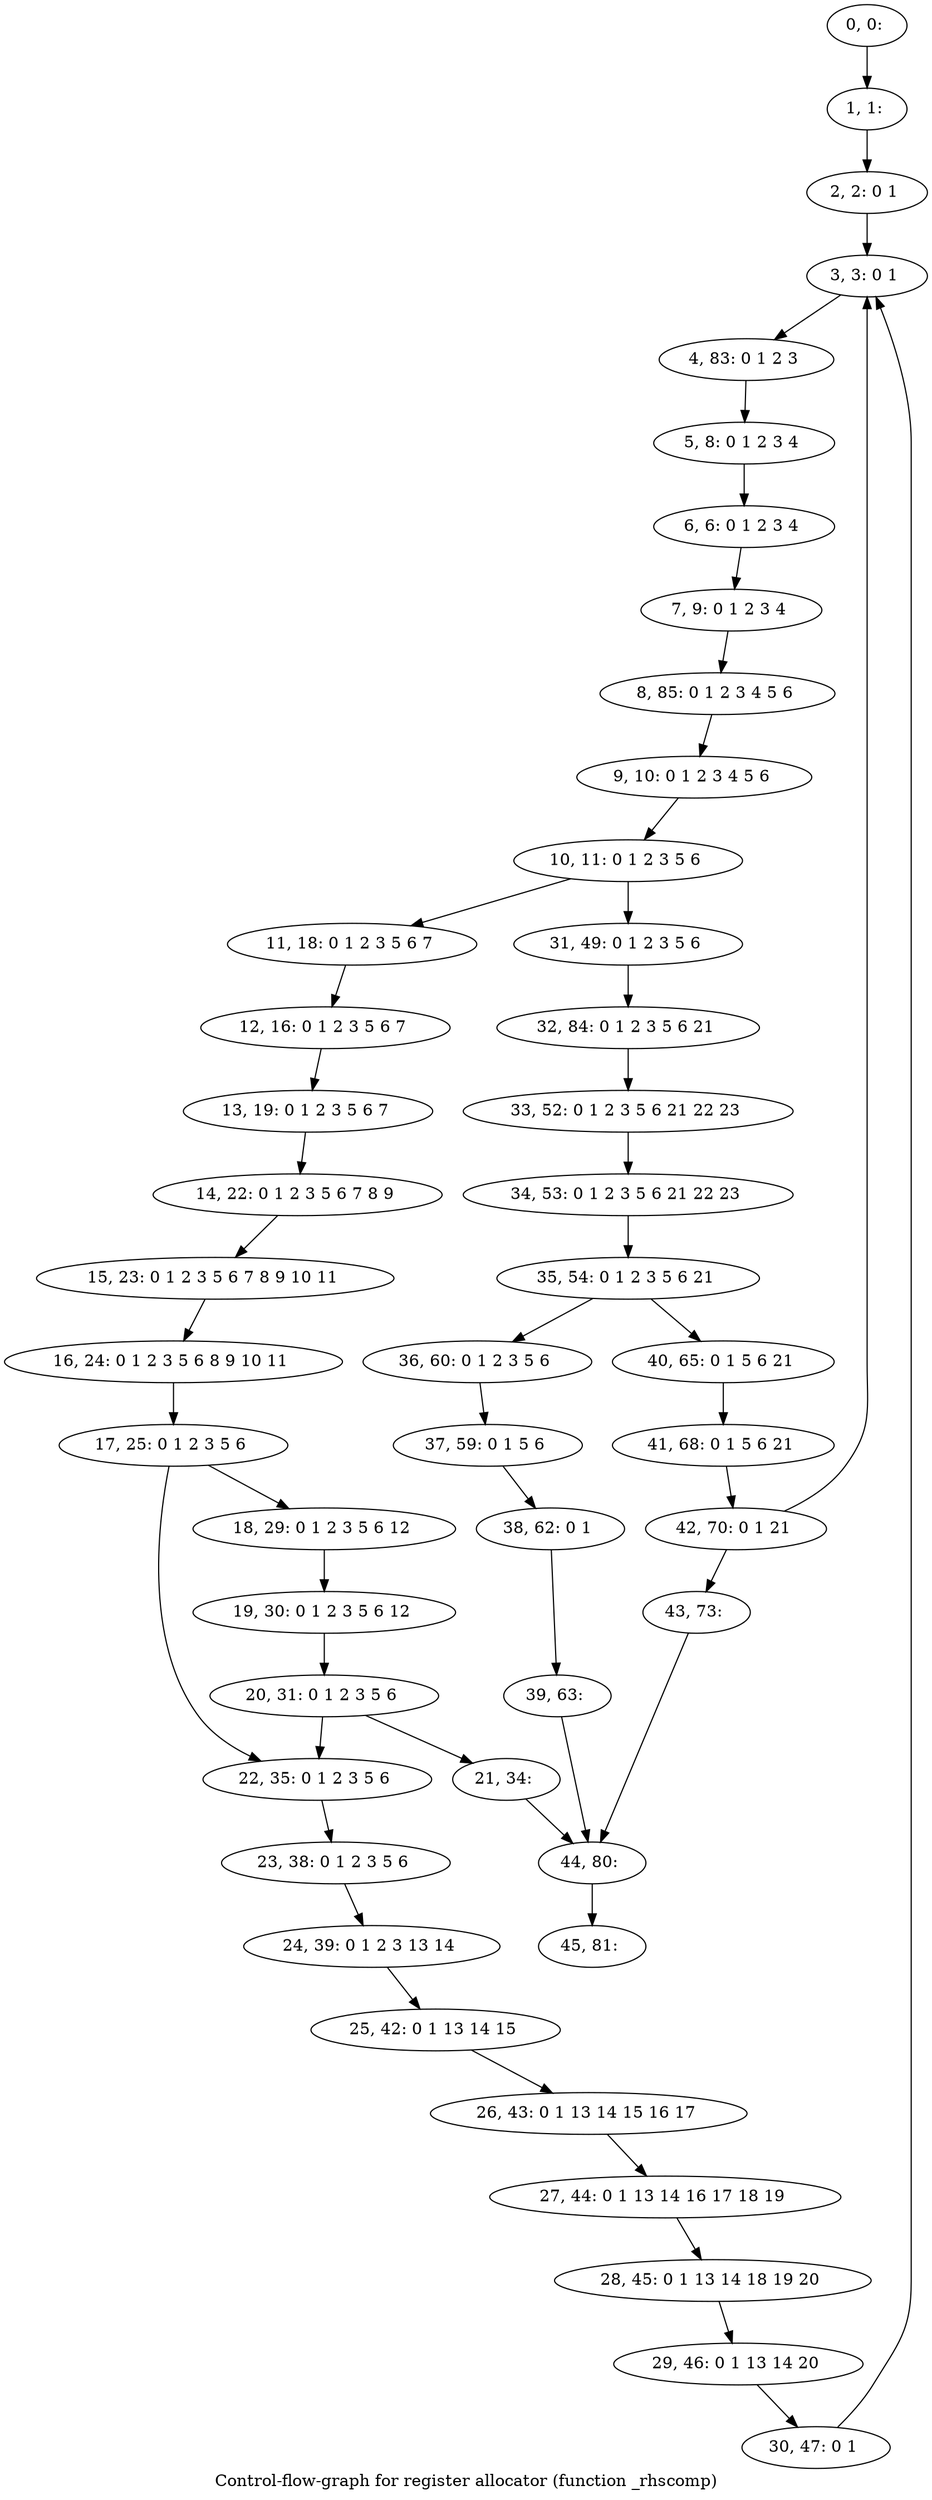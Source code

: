digraph G {
graph [label="Control-flow-graph for register allocator (function _rhscomp)"]
0[label="0, 0: "];
1[label="1, 1: "];
2[label="2, 2: 0 1 "];
3[label="3, 3: 0 1 "];
4[label="4, 83: 0 1 2 3 "];
5[label="5, 8: 0 1 2 3 4 "];
6[label="6, 6: 0 1 2 3 4 "];
7[label="7, 9: 0 1 2 3 4 "];
8[label="8, 85: 0 1 2 3 4 5 6 "];
9[label="9, 10: 0 1 2 3 4 5 6 "];
10[label="10, 11: 0 1 2 3 5 6 "];
11[label="11, 18: 0 1 2 3 5 6 7 "];
12[label="12, 16: 0 1 2 3 5 6 7 "];
13[label="13, 19: 0 1 2 3 5 6 7 "];
14[label="14, 22: 0 1 2 3 5 6 7 8 9 "];
15[label="15, 23: 0 1 2 3 5 6 7 8 9 10 11 "];
16[label="16, 24: 0 1 2 3 5 6 8 9 10 11 "];
17[label="17, 25: 0 1 2 3 5 6 "];
18[label="18, 29: 0 1 2 3 5 6 12 "];
19[label="19, 30: 0 1 2 3 5 6 12 "];
20[label="20, 31: 0 1 2 3 5 6 "];
21[label="21, 34: "];
22[label="22, 35: 0 1 2 3 5 6 "];
23[label="23, 38: 0 1 2 3 5 6 "];
24[label="24, 39: 0 1 2 3 13 14 "];
25[label="25, 42: 0 1 13 14 15 "];
26[label="26, 43: 0 1 13 14 15 16 17 "];
27[label="27, 44: 0 1 13 14 16 17 18 19 "];
28[label="28, 45: 0 1 13 14 18 19 20 "];
29[label="29, 46: 0 1 13 14 20 "];
30[label="30, 47: 0 1 "];
31[label="31, 49: 0 1 2 3 5 6 "];
32[label="32, 84: 0 1 2 3 5 6 21 "];
33[label="33, 52: 0 1 2 3 5 6 21 22 23 "];
34[label="34, 53: 0 1 2 3 5 6 21 22 23 "];
35[label="35, 54: 0 1 2 3 5 6 21 "];
36[label="36, 60: 0 1 2 3 5 6 "];
37[label="37, 59: 0 1 5 6 "];
38[label="38, 62: 0 1 "];
39[label="39, 63: "];
40[label="40, 65: 0 1 5 6 21 "];
41[label="41, 68: 0 1 5 6 21 "];
42[label="42, 70: 0 1 21 "];
43[label="43, 73: "];
44[label="44, 80: "];
45[label="45, 81: "];
0->1 ;
1->2 ;
2->3 ;
3->4 ;
4->5 ;
5->6 ;
6->7 ;
7->8 ;
8->9 ;
9->10 ;
10->11 ;
10->31 ;
11->12 ;
12->13 ;
13->14 ;
14->15 ;
15->16 ;
16->17 ;
17->18 ;
17->22 ;
18->19 ;
19->20 ;
20->21 ;
20->22 ;
21->44 ;
22->23 ;
23->24 ;
24->25 ;
25->26 ;
26->27 ;
27->28 ;
28->29 ;
29->30 ;
30->3 ;
31->32 ;
32->33 ;
33->34 ;
34->35 ;
35->36 ;
35->40 ;
36->37 ;
37->38 ;
38->39 ;
39->44 ;
40->41 ;
41->42 ;
42->43 ;
42->3 ;
43->44 ;
44->45 ;
}
